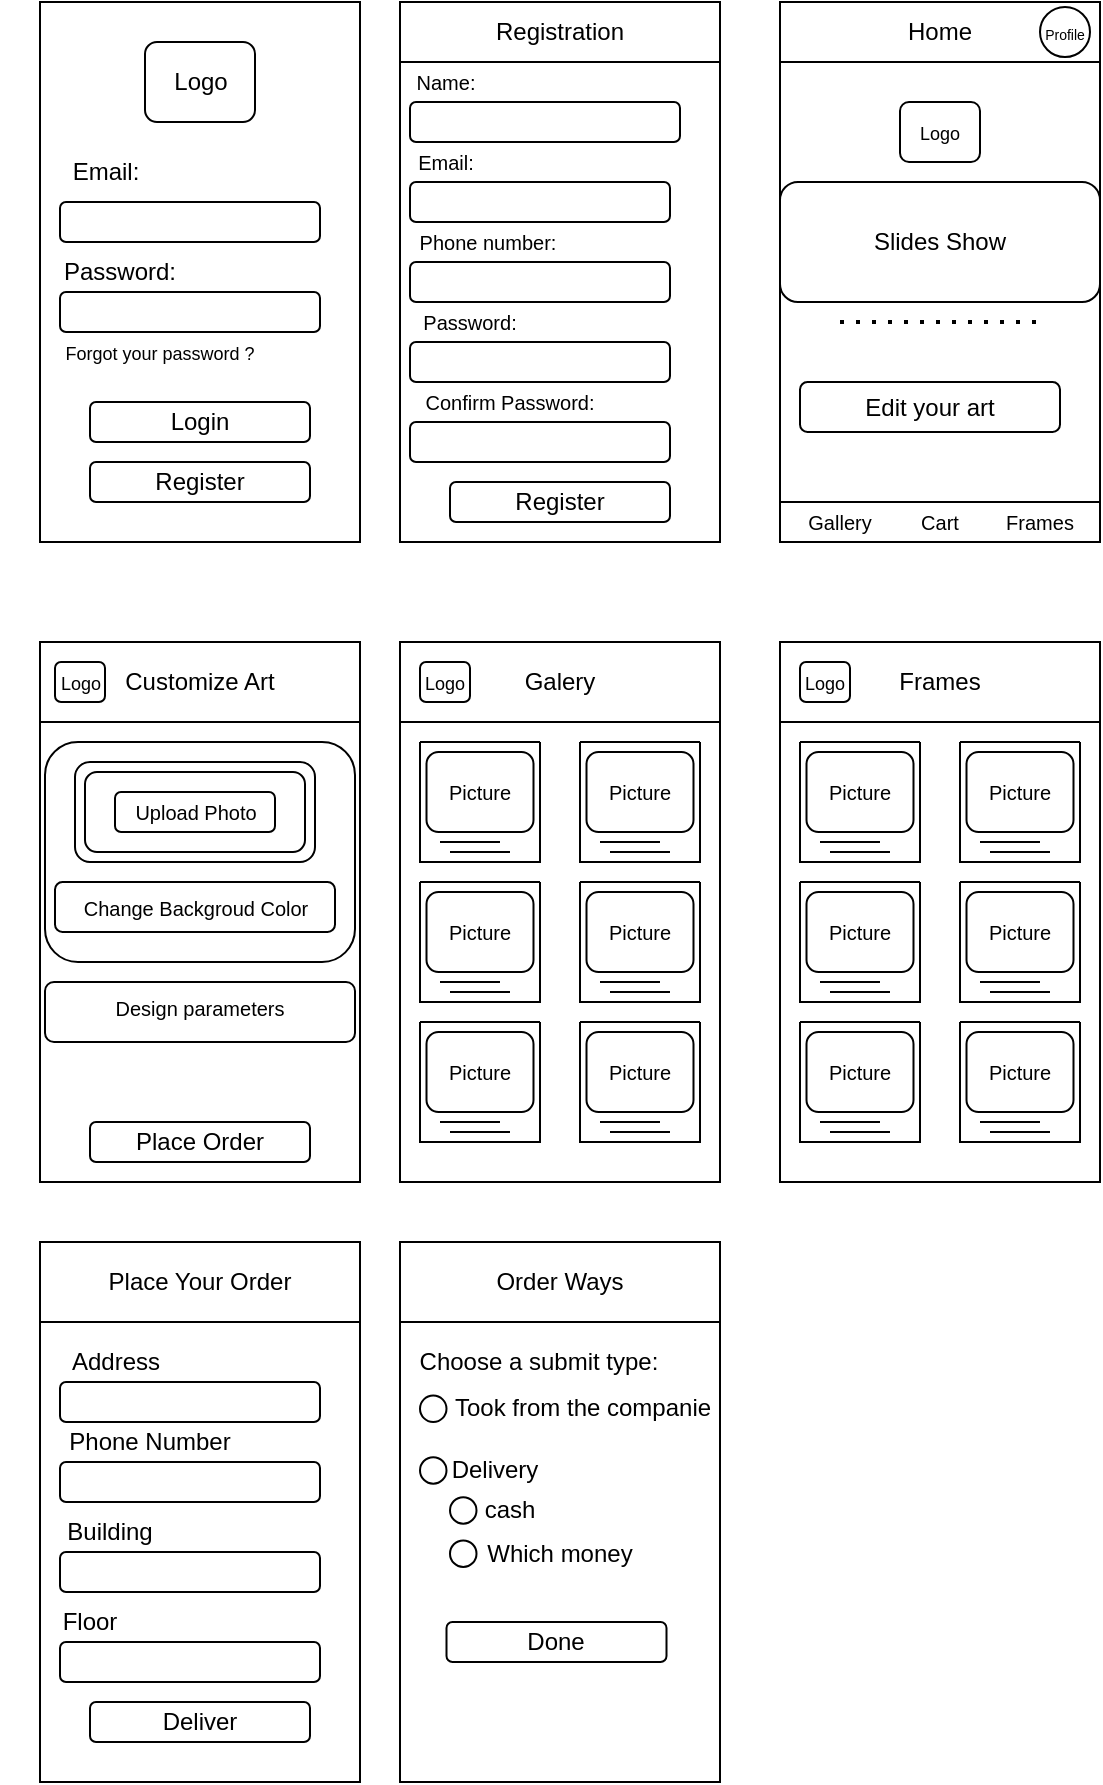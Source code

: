 <mxfile version="21.6.8" type="github">
  <diagram name="Page-1" id="ahzcbZ59c9TmZzbkcJXZ">
    <mxGraphModel dx="1105" dy="571" grid="1" gridSize="10" guides="1" tooltips="1" connect="1" arrows="1" fold="1" page="1" pageScale="1" pageWidth="1100" pageHeight="1100" math="0" shadow="0">
      <root>
        <mxCell id="0" />
        <mxCell id="1" parent="0" />
        <mxCell id="Ivn1PNQGwQjcLppvuczN-1" value="" style="rounded=0;whiteSpace=wrap;html=1;imageAspect=0;" vertex="1" parent="1">
          <mxGeometry x="60" y="80" width="160" height="270" as="geometry" />
        </mxCell>
        <mxCell id="Ivn1PNQGwQjcLppvuczN-2" value="Logo" style="rounded=1;whiteSpace=wrap;html=1;" vertex="1" parent="1">
          <mxGeometry x="112.5" y="100" width="55" height="40" as="geometry" />
        </mxCell>
        <mxCell id="Ivn1PNQGwQjcLppvuczN-3" value="Email:" style="text;html=1;strokeColor=none;fillColor=none;align=center;verticalAlign=middle;whiteSpace=wrap;rounded=0;" vertex="1" parent="1">
          <mxGeometry x="62.5" y="150" width="60" height="30" as="geometry" />
        </mxCell>
        <mxCell id="Ivn1PNQGwQjcLppvuczN-5" value="" style="rounded=1;whiteSpace=wrap;html=1;" vertex="1" parent="1">
          <mxGeometry x="70" y="180" width="130" height="20" as="geometry" />
        </mxCell>
        <mxCell id="Ivn1PNQGwQjcLppvuczN-6" value="Password:" style="text;html=1;strokeColor=none;fillColor=none;align=center;verticalAlign=middle;whiteSpace=wrap;rounded=0;" vertex="1" parent="1">
          <mxGeometry x="70" y="200" width="60" height="30" as="geometry" />
        </mxCell>
        <mxCell id="Ivn1PNQGwQjcLppvuczN-7" value="" style="rounded=1;whiteSpace=wrap;html=1;" vertex="1" parent="1">
          <mxGeometry x="70" y="225" width="130" height="20" as="geometry" />
        </mxCell>
        <mxCell id="Ivn1PNQGwQjcLppvuczN-8" value="Login" style="rounded=1;whiteSpace=wrap;html=1;" vertex="1" parent="1">
          <mxGeometry x="85" y="280" width="110" height="20" as="geometry" />
        </mxCell>
        <mxCell id="Ivn1PNQGwQjcLppvuczN-9" value="Register" style="rounded=1;whiteSpace=wrap;html=1;" vertex="1" parent="1">
          <mxGeometry x="85" y="310" width="110" height="20" as="geometry" />
        </mxCell>
        <mxCell id="Ivn1PNQGwQjcLppvuczN-10" value="" style="rounded=0;whiteSpace=wrap;html=1;imageAspect=0;" vertex="1" parent="1">
          <mxGeometry x="240" y="80" width="160" height="270" as="geometry" />
        </mxCell>
        <mxCell id="Ivn1PNQGwQjcLppvuczN-11" value="Registration" style="rounded=0;whiteSpace=wrap;html=1;" vertex="1" parent="1">
          <mxGeometry x="240" y="80" width="160" height="30" as="geometry" />
        </mxCell>
        <mxCell id="Ivn1PNQGwQjcLppvuczN-12" value="&lt;font style=&quot;font-size: 10px;&quot;&gt;Name:&lt;/font&gt;" style="text;html=1;strokeColor=none;fillColor=none;align=center;verticalAlign=middle;whiteSpace=wrap;rounded=0;" vertex="1" parent="1">
          <mxGeometry x="232.5" y="110" width="60" height="20" as="geometry" />
        </mxCell>
        <mxCell id="Ivn1PNQGwQjcLppvuczN-13" value="" style="rounded=1;whiteSpace=wrap;html=1;" vertex="1" parent="1">
          <mxGeometry x="245" y="130" width="135" height="20" as="geometry" />
        </mxCell>
        <mxCell id="Ivn1PNQGwQjcLppvuczN-14" value="&lt;font style=&quot;font-size: 10px;&quot;&gt;Email:&lt;/font&gt;" style="text;html=1;strokeColor=none;fillColor=none;align=center;verticalAlign=middle;whiteSpace=wrap;rounded=0;" vertex="1" parent="1">
          <mxGeometry x="232.5" y="150" width="60" height="20" as="geometry" />
        </mxCell>
        <mxCell id="Ivn1PNQGwQjcLppvuczN-15" value="" style="rounded=1;whiteSpace=wrap;html=1;" vertex="1" parent="1">
          <mxGeometry x="245" y="170" width="130" height="20" as="geometry" />
        </mxCell>
        <mxCell id="Ivn1PNQGwQjcLppvuczN-17" value="Register" style="rounded=1;whiteSpace=wrap;html=1;" vertex="1" parent="1">
          <mxGeometry x="265" y="320" width="110" height="20" as="geometry" />
        </mxCell>
        <mxCell id="Ivn1PNQGwQjcLppvuczN-18" value="&lt;font style=&quot;font-size: 10px;&quot;&gt;Password:&lt;/font&gt;" style="text;html=1;strokeColor=none;fillColor=none;align=center;verticalAlign=middle;whiteSpace=wrap;rounded=0;" vertex="1" parent="1">
          <mxGeometry x="245" y="230" width="60" height="20" as="geometry" />
        </mxCell>
        <mxCell id="Ivn1PNQGwQjcLppvuczN-19" value="" style="rounded=1;whiteSpace=wrap;html=1;" vertex="1" parent="1">
          <mxGeometry x="245" y="250" width="130" height="20" as="geometry" />
        </mxCell>
        <mxCell id="Ivn1PNQGwQjcLppvuczN-20" value="&lt;font style=&quot;font-size: 10px;&quot;&gt;Confirm Password:&lt;/font&gt;" style="text;html=1;strokeColor=none;fillColor=none;align=center;verticalAlign=middle;whiteSpace=wrap;rounded=0;" vertex="1" parent="1">
          <mxGeometry x="240" y="270" width="110" height="20" as="geometry" />
        </mxCell>
        <mxCell id="Ivn1PNQGwQjcLppvuczN-21" value="" style="rounded=1;whiteSpace=wrap;html=1;" vertex="1" parent="1">
          <mxGeometry x="245" y="290" width="130" height="20" as="geometry" />
        </mxCell>
        <mxCell id="Ivn1PNQGwQjcLppvuczN-22" value="" style="rounded=0;whiteSpace=wrap;html=1;imageAspect=0;" vertex="1" parent="1">
          <mxGeometry x="60" y="400" width="160" height="270" as="geometry" />
        </mxCell>
        <mxCell id="Ivn1PNQGwQjcLppvuczN-23" value="Customize Art" style="rounded=0;whiteSpace=wrap;html=1;" vertex="1" parent="1">
          <mxGeometry x="60" y="400" width="160" height="40" as="geometry" />
        </mxCell>
        <mxCell id="Ivn1PNQGwQjcLppvuczN-34" value="" style="rounded=1;whiteSpace=wrap;html=1;imageAspect=0;gradientColor=none;fillColor=none;" vertex="1" parent="1">
          <mxGeometry x="62.5" y="450" width="155" height="110" as="geometry" />
        </mxCell>
        <mxCell id="Ivn1PNQGwQjcLppvuczN-35" value="" style="rounded=1;whiteSpace=wrap;html=1;imageAspect=0;gradientColor=none;fillColor=none;" vertex="1" parent="1">
          <mxGeometry x="77.5" y="460" width="120" height="50" as="geometry" />
        </mxCell>
        <mxCell id="Ivn1PNQGwQjcLppvuczN-36" value="" style="rounded=1;whiteSpace=wrap;html=1;imageAspect=0;gradientColor=none;fillColor=none;" vertex="1" parent="1">
          <mxGeometry x="82.5" y="465" width="110" height="40" as="geometry" />
        </mxCell>
        <mxCell id="Ivn1PNQGwQjcLppvuczN-38" value="&lt;font style=&quot;font-size: 10px;&quot;&gt;Upload Photo&lt;/font&gt;" style="rounded=1;whiteSpace=wrap;html=1;imageAspect=0;" vertex="1" parent="1">
          <mxGeometry x="97.5" y="475" width="80" height="20" as="geometry" />
        </mxCell>
        <mxCell id="Ivn1PNQGwQjcLppvuczN-40" value="&lt;font style=&quot;font-size: 10px;&quot;&gt;Change Backgroud Color&lt;/font&gt;" style="rounded=1;whiteSpace=wrap;html=1;imageAspect=0;" vertex="1" parent="1">
          <mxGeometry x="67.5" y="520" width="140" height="25" as="geometry" />
        </mxCell>
        <mxCell id="Ivn1PNQGwQjcLppvuczN-41" value="" style="rounded=1;whiteSpace=wrap;html=1;imageAspect=0;gradientColor=none;fillColor=none;align=center;" vertex="1" parent="1">
          <mxGeometry x="62.5" y="570" width="155" height="30" as="geometry" />
        </mxCell>
        <mxCell id="Ivn1PNQGwQjcLppvuczN-42" value="&lt;font style=&quot;font-size: 10px;&quot;&gt;Design parameters&lt;/font&gt;" style="text;html=1;strokeColor=none;fillColor=none;align=center;verticalAlign=middle;whiteSpace=wrap;rounded=0;" vertex="1" parent="1">
          <mxGeometry x="80" y="570" width="120" height="25" as="geometry" />
        </mxCell>
        <mxCell id="Ivn1PNQGwQjcLppvuczN-43" value="Place Order" style="rounded=1;whiteSpace=wrap;html=1;" vertex="1" parent="1">
          <mxGeometry x="85" y="640" width="110" height="20" as="geometry" />
        </mxCell>
        <mxCell id="Ivn1PNQGwQjcLppvuczN-44" value="" style="rounded=0;whiteSpace=wrap;html=1;imageAspect=0;" vertex="1" parent="1">
          <mxGeometry x="240" y="400" width="160" height="270" as="geometry" />
        </mxCell>
        <mxCell id="Ivn1PNQGwQjcLppvuczN-45" value="Galery" style="rounded=0;whiteSpace=wrap;html=1;" vertex="1" parent="1">
          <mxGeometry x="240" y="400" width="160" height="40" as="geometry" />
        </mxCell>
        <mxCell id="Ivn1PNQGwQjcLppvuczN-55" value="&lt;font style=&quot;font-size: 9px;&quot;&gt;Logo&lt;/font&gt;" style="rounded=1;whiteSpace=wrap;html=1;" vertex="1" parent="1">
          <mxGeometry x="250" y="410" width="25" height="20" as="geometry" />
        </mxCell>
        <mxCell id="Ivn1PNQGwQjcLppvuczN-57" value="&lt;font style=&quot;font-size: 9px;&quot;&gt;Logo&lt;/font&gt;" style="rounded=1;whiteSpace=wrap;html=1;" vertex="1" parent="1">
          <mxGeometry x="67.5" y="410" width="25" height="20" as="geometry" />
        </mxCell>
        <mxCell id="Ivn1PNQGwQjcLppvuczN-58" value="&lt;font style=&quot;font-size: 9px;&quot;&gt;Forgot your password ?&lt;/font&gt;" style="text;html=1;strokeColor=none;fillColor=none;align=center;verticalAlign=middle;whiteSpace=wrap;rounded=0;" vertex="1" parent="1">
          <mxGeometry x="40" y="240" width="160" height="30" as="geometry" />
        </mxCell>
        <mxCell id="Ivn1PNQGwQjcLppvuczN-60" value="" style="rounded=0;whiteSpace=wrap;html=1;imageAspect=0;" vertex="1" parent="1">
          <mxGeometry x="430" y="80" width="160" height="270" as="geometry" />
        </mxCell>
        <mxCell id="Ivn1PNQGwQjcLppvuczN-61" value="Home" style="rounded=0;whiteSpace=wrap;html=1;" vertex="1" parent="1">
          <mxGeometry x="430" y="80" width="160" height="30" as="geometry" />
        </mxCell>
        <mxCell id="Ivn1PNQGwQjcLppvuczN-62" value="&lt;font style=&quot;font-size: 9px;&quot;&gt;Logo&lt;/font&gt;" style="rounded=1;whiteSpace=wrap;html=1;" vertex="1" parent="1">
          <mxGeometry x="490" y="130" width="40" height="30" as="geometry" />
        </mxCell>
        <mxCell id="Ivn1PNQGwQjcLppvuczN-63" value="" style="rounded=0;whiteSpace=wrap;html=1;" vertex="1" parent="1">
          <mxGeometry x="430" y="330" width="160" height="20" as="geometry" />
        </mxCell>
        <mxCell id="Ivn1PNQGwQjcLppvuczN-64" value="&lt;font style=&quot;font-size: 10px;&quot;&gt;Gallery&lt;/font&gt;" style="text;html=1;strokeColor=none;fillColor=none;align=center;verticalAlign=middle;whiteSpace=wrap;rounded=0;" vertex="1" parent="1">
          <mxGeometry x="440" y="330" width="40" height="20" as="geometry" />
        </mxCell>
        <mxCell id="Ivn1PNQGwQjcLppvuczN-65" value="&lt;font style=&quot;font-size: 10px;&quot;&gt;Cart&lt;/font&gt;" style="text;html=1;strokeColor=none;fillColor=none;align=center;verticalAlign=middle;whiteSpace=wrap;rounded=0;" vertex="1" parent="1">
          <mxGeometry x="490" y="330" width="40" height="20" as="geometry" />
        </mxCell>
        <mxCell id="Ivn1PNQGwQjcLppvuczN-68" value="&lt;font style=&quot;font-size: 7px;&quot;&gt;Profile&lt;/font&gt;" style="ellipse;whiteSpace=wrap;html=1;aspect=fixed;" vertex="1" parent="1">
          <mxGeometry x="560" y="82.5" width="25" height="25" as="geometry" />
        </mxCell>
        <mxCell id="Ivn1PNQGwQjcLppvuczN-70" value="&lt;font style=&quot;font-size: 10px;&quot;&gt;Frames&lt;/font&gt;" style="text;html=1;strokeColor=none;fillColor=none;align=center;verticalAlign=middle;whiteSpace=wrap;rounded=0;" vertex="1" parent="1">
          <mxGeometry x="540" y="330" width="40" height="20" as="geometry" />
        </mxCell>
        <mxCell id="Ivn1PNQGwQjcLppvuczN-72" value="&lt;font size=&quot;1&quot;&gt;Picture&lt;/font&gt;" style="rounded=1;whiteSpace=wrap;html=1;imageAspect=0;" vertex="1" parent="1">
          <mxGeometry x="253.25" y="455" width="53.5" height="40" as="geometry" />
        </mxCell>
        <mxCell id="Ivn1PNQGwQjcLppvuczN-75" value="" style="swimlane;startSize=0;swimlaneLine=0;rounded=1;noLabel=0;perimeterSpacing=0;" vertex="1" parent="1">
          <mxGeometry x="250" y="450" width="60" height="60" as="geometry">
            <mxRectangle x="258.5" y="450" width="50" height="40" as="alternateBounds" />
          </mxGeometry>
        </mxCell>
        <mxCell id="Ivn1PNQGwQjcLppvuczN-82" value="" style="endArrow=none;html=1;rounded=0;" edge="1" parent="Ivn1PNQGwQjcLppvuczN-75">
          <mxGeometry width="50" height="50" relative="1" as="geometry">
            <mxPoint x="10" y="50" as="sourcePoint" />
            <mxPoint x="40" y="50" as="targetPoint" />
          </mxGeometry>
        </mxCell>
        <mxCell id="Ivn1PNQGwQjcLppvuczN-99" value="" style="endArrow=none;html=1;rounded=0;" edge="1" parent="Ivn1PNQGwQjcLppvuczN-75">
          <mxGeometry width="50" height="50" relative="1" as="geometry">
            <mxPoint x="15" y="55" as="sourcePoint" />
            <mxPoint x="45" y="55" as="targetPoint" />
          </mxGeometry>
        </mxCell>
        <mxCell id="Ivn1PNQGwQjcLppvuczN-100" value="&lt;font size=&quot;1&quot;&gt;Picture&lt;/font&gt;" style="rounded=1;whiteSpace=wrap;html=1;imageAspect=0;" vertex="1" parent="1">
          <mxGeometry x="333.25" y="455" width="53.5" height="40" as="geometry" />
        </mxCell>
        <mxCell id="Ivn1PNQGwQjcLppvuczN-101" value="" style="swimlane;startSize=0;swimlaneLine=0;rounded=1;noLabel=0;perimeterSpacing=0;arcSize=0;" vertex="1" parent="1">
          <mxGeometry x="330" y="450" width="60" height="60" as="geometry">
            <mxRectangle x="258.5" y="450" width="50" height="40" as="alternateBounds" />
          </mxGeometry>
        </mxCell>
        <mxCell id="Ivn1PNQGwQjcLppvuczN-102" value="" style="endArrow=none;html=1;rounded=0;" edge="1" parent="Ivn1PNQGwQjcLppvuczN-101">
          <mxGeometry width="50" height="50" relative="1" as="geometry">
            <mxPoint x="10" y="50" as="sourcePoint" />
            <mxPoint x="40" y="50" as="targetPoint" />
          </mxGeometry>
        </mxCell>
        <mxCell id="Ivn1PNQGwQjcLppvuczN-103" value="" style="endArrow=none;html=1;rounded=0;" edge="1" parent="Ivn1PNQGwQjcLppvuczN-101">
          <mxGeometry width="50" height="50" relative="1" as="geometry">
            <mxPoint x="15" y="55" as="sourcePoint" />
            <mxPoint x="45" y="55" as="targetPoint" />
          </mxGeometry>
        </mxCell>
        <mxCell id="Ivn1PNQGwQjcLppvuczN-113" value="&lt;font size=&quot;1&quot;&gt;Picture&lt;/font&gt;" style="rounded=1;whiteSpace=wrap;html=1;imageAspect=0;" vertex="1" parent="1">
          <mxGeometry x="333.25" y="525" width="53.5" height="40" as="geometry" />
        </mxCell>
        <mxCell id="Ivn1PNQGwQjcLppvuczN-114" value="" style="swimlane;startSize=0;swimlaneLine=0;rounded=1;noLabel=0;perimeterSpacing=0;arcSize=0;" vertex="1" parent="1">
          <mxGeometry x="330" y="520" width="60" height="60" as="geometry">
            <mxRectangle x="258.5" y="450" width="50" height="40" as="alternateBounds" />
          </mxGeometry>
        </mxCell>
        <mxCell id="Ivn1PNQGwQjcLppvuczN-115" value="" style="endArrow=none;html=1;rounded=0;" edge="1" parent="Ivn1PNQGwQjcLppvuczN-114">
          <mxGeometry width="50" height="50" relative="1" as="geometry">
            <mxPoint x="10" y="50" as="sourcePoint" />
            <mxPoint x="40" y="50" as="targetPoint" />
          </mxGeometry>
        </mxCell>
        <mxCell id="Ivn1PNQGwQjcLppvuczN-116" value="" style="endArrow=none;html=1;rounded=0;" edge="1" parent="Ivn1PNQGwQjcLppvuczN-114">
          <mxGeometry width="50" height="50" relative="1" as="geometry">
            <mxPoint x="15" y="55" as="sourcePoint" />
            <mxPoint x="45" y="55" as="targetPoint" />
          </mxGeometry>
        </mxCell>
        <mxCell id="Ivn1PNQGwQjcLppvuczN-118" value="&lt;font size=&quot;1&quot;&gt;Picture&lt;/font&gt;" style="rounded=1;whiteSpace=wrap;html=1;imageAspect=0;" vertex="1" parent="1">
          <mxGeometry x="253.25" y="525" width="53.5" height="40" as="geometry" />
        </mxCell>
        <mxCell id="Ivn1PNQGwQjcLppvuczN-119" value="" style="swimlane;startSize=0;swimlaneLine=0;rounded=1;noLabel=0;perimeterSpacing=0;arcSize=0;" vertex="1" parent="1">
          <mxGeometry x="250" y="520" width="60" height="60" as="geometry">
            <mxRectangle x="258.5" y="450" width="50" height="40" as="alternateBounds" />
          </mxGeometry>
        </mxCell>
        <mxCell id="Ivn1PNQGwQjcLppvuczN-120" value="" style="endArrow=none;html=1;rounded=0;" edge="1" parent="Ivn1PNQGwQjcLppvuczN-119">
          <mxGeometry width="50" height="50" relative="1" as="geometry">
            <mxPoint x="10" y="50" as="sourcePoint" />
            <mxPoint x="40" y="50" as="targetPoint" />
          </mxGeometry>
        </mxCell>
        <mxCell id="Ivn1PNQGwQjcLppvuczN-121" value="" style="endArrow=none;html=1;rounded=0;" edge="1" parent="Ivn1PNQGwQjcLppvuczN-119">
          <mxGeometry width="50" height="50" relative="1" as="geometry">
            <mxPoint x="15" y="55" as="sourcePoint" />
            <mxPoint x="45" y="55" as="targetPoint" />
          </mxGeometry>
        </mxCell>
        <mxCell id="Ivn1PNQGwQjcLppvuczN-134" value="&lt;font size=&quot;1&quot;&gt;Picture&lt;/font&gt;" style="rounded=1;whiteSpace=wrap;html=1;imageAspect=0;" vertex="1" parent="1">
          <mxGeometry x="253.25" y="595" width="53.5" height="40" as="geometry" />
        </mxCell>
        <mxCell id="Ivn1PNQGwQjcLppvuczN-135" value="" style="swimlane;startSize=0;swimlaneLine=0;rounded=1;noLabel=0;perimeterSpacing=0;arcSize=0;" vertex="1" parent="1">
          <mxGeometry x="250" y="590" width="60" height="60" as="geometry">
            <mxRectangle x="258.5" y="450" width="50" height="40" as="alternateBounds" />
          </mxGeometry>
        </mxCell>
        <mxCell id="Ivn1PNQGwQjcLppvuczN-136" value="" style="endArrow=none;html=1;rounded=0;" edge="1" parent="Ivn1PNQGwQjcLppvuczN-135">
          <mxGeometry width="50" height="50" relative="1" as="geometry">
            <mxPoint x="10" y="50" as="sourcePoint" />
            <mxPoint x="40" y="50" as="targetPoint" />
          </mxGeometry>
        </mxCell>
        <mxCell id="Ivn1PNQGwQjcLppvuczN-137" value="" style="endArrow=none;html=1;rounded=0;" edge="1" parent="Ivn1PNQGwQjcLppvuczN-135">
          <mxGeometry width="50" height="50" relative="1" as="geometry">
            <mxPoint x="15" y="55" as="sourcePoint" />
            <mxPoint x="45" y="55" as="targetPoint" />
          </mxGeometry>
        </mxCell>
        <mxCell id="Ivn1PNQGwQjcLppvuczN-138" value="&lt;font size=&quot;1&quot;&gt;Picture&lt;/font&gt;" style="rounded=1;whiteSpace=wrap;html=1;imageAspect=0;" vertex="1" parent="1">
          <mxGeometry x="333.25" y="595" width="53.5" height="40" as="geometry" />
        </mxCell>
        <mxCell id="Ivn1PNQGwQjcLppvuczN-139" value="" style="swimlane;startSize=0;swimlaneLine=0;rounded=1;noLabel=0;perimeterSpacing=0;arcSize=0;" vertex="1" parent="1">
          <mxGeometry x="330" y="590" width="60" height="60" as="geometry">
            <mxRectangle x="258.5" y="450" width="50" height="40" as="alternateBounds" />
          </mxGeometry>
        </mxCell>
        <mxCell id="Ivn1PNQGwQjcLppvuczN-140" value="" style="endArrow=none;html=1;rounded=0;" edge="1" parent="Ivn1PNQGwQjcLppvuczN-139">
          <mxGeometry width="50" height="50" relative="1" as="geometry">
            <mxPoint x="10" y="50" as="sourcePoint" />
            <mxPoint x="40" y="50" as="targetPoint" />
          </mxGeometry>
        </mxCell>
        <mxCell id="Ivn1PNQGwQjcLppvuczN-141" value="" style="endArrow=none;html=1;rounded=0;" edge="1" parent="Ivn1PNQGwQjcLppvuczN-139">
          <mxGeometry width="50" height="50" relative="1" as="geometry">
            <mxPoint x="15" y="55" as="sourcePoint" />
            <mxPoint x="45" y="55" as="targetPoint" />
          </mxGeometry>
        </mxCell>
        <mxCell id="Ivn1PNQGwQjcLppvuczN-223" value="" style="rounded=0;whiteSpace=wrap;html=1;imageAspect=0;" vertex="1" parent="1">
          <mxGeometry x="430" y="400" width="160" height="270" as="geometry" />
        </mxCell>
        <mxCell id="Ivn1PNQGwQjcLppvuczN-224" value="Frames" style="rounded=0;whiteSpace=wrap;html=1;" vertex="1" parent="1">
          <mxGeometry x="430" y="400" width="160" height="40" as="geometry" />
        </mxCell>
        <mxCell id="Ivn1PNQGwQjcLppvuczN-225" value="&lt;font style=&quot;font-size: 9px;&quot;&gt;Logo&lt;/font&gt;" style="rounded=1;whiteSpace=wrap;html=1;" vertex="1" parent="1">
          <mxGeometry x="440" y="410" width="25" height="20" as="geometry" />
        </mxCell>
        <mxCell id="Ivn1PNQGwQjcLppvuczN-226" value="&lt;font size=&quot;1&quot;&gt;Picture&lt;/font&gt;" style="rounded=1;whiteSpace=wrap;html=1;imageAspect=0;" vertex="1" parent="1">
          <mxGeometry x="443.25" y="455" width="53.5" height="40" as="geometry" />
        </mxCell>
        <mxCell id="Ivn1PNQGwQjcLppvuczN-227" value="" style="swimlane;startSize=0;swimlaneLine=0;rounded=1;noLabel=0;perimeterSpacing=0;" vertex="1" parent="1">
          <mxGeometry x="440" y="450" width="60" height="60" as="geometry">
            <mxRectangle x="258.5" y="450" width="50" height="40" as="alternateBounds" />
          </mxGeometry>
        </mxCell>
        <mxCell id="Ivn1PNQGwQjcLppvuczN-228" value="" style="endArrow=none;html=1;rounded=0;" edge="1" parent="Ivn1PNQGwQjcLppvuczN-227">
          <mxGeometry width="50" height="50" relative="1" as="geometry">
            <mxPoint x="10" y="50" as="sourcePoint" />
            <mxPoint x="40" y="50" as="targetPoint" />
          </mxGeometry>
        </mxCell>
        <mxCell id="Ivn1PNQGwQjcLppvuczN-229" value="" style="endArrow=none;html=1;rounded=0;" edge="1" parent="Ivn1PNQGwQjcLppvuczN-227">
          <mxGeometry width="50" height="50" relative="1" as="geometry">
            <mxPoint x="15" y="55" as="sourcePoint" />
            <mxPoint x="45" y="55" as="targetPoint" />
          </mxGeometry>
        </mxCell>
        <mxCell id="Ivn1PNQGwQjcLppvuczN-230" value="&lt;font size=&quot;1&quot;&gt;Picture&lt;/font&gt;" style="rounded=1;whiteSpace=wrap;html=1;imageAspect=0;" vertex="1" parent="1">
          <mxGeometry x="523.25" y="455" width="53.5" height="40" as="geometry" />
        </mxCell>
        <mxCell id="Ivn1PNQGwQjcLppvuczN-231" value="" style="swimlane;startSize=0;swimlaneLine=0;rounded=1;noLabel=0;perimeterSpacing=0;arcSize=0;" vertex="1" parent="1">
          <mxGeometry x="520" y="450" width="60" height="60" as="geometry">
            <mxRectangle x="258.5" y="450" width="50" height="40" as="alternateBounds" />
          </mxGeometry>
        </mxCell>
        <mxCell id="Ivn1PNQGwQjcLppvuczN-232" value="" style="endArrow=none;html=1;rounded=0;" edge="1" parent="Ivn1PNQGwQjcLppvuczN-231">
          <mxGeometry width="50" height="50" relative="1" as="geometry">
            <mxPoint x="10" y="50" as="sourcePoint" />
            <mxPoint x="40" y="50" as="targetPoint" />
          </mxGeometry>
        </mxCell>
        <mxCell id="Ivn1PNQGwQjcLppvuczN-233" value="" style="endArrow=none;html=1;rounded=0;" edge="1" parent="Ivn1PNQGwQjcLppvuczN-231">
          <mxGeometry width="50" height="50" relative="1" as="geometry">
            <mxPoint x="15" y="55" as="sourcePoint" />
            <mxPoint x="45" y="55" as="targetPoint" />
          </mxGeometry>
        </mxCell>
        <mxCell id="Ivn1PNQGwQjcLppvuczN-234" value="&lt;font size=&quot;1&quot;&gt;Picture&lt;/font&gt;" style="rounded=1;whiteSpace=wrap;html=1;imageAspect=0;" vertex="1" parent="1">
          <mxGeometry x="523.25" y="525" width="53.5" height="40" as="geometry" />
        </mxCell>
        <mxCell id="Ivn1PNQGwQjcLppvuczN-235" value="" style="swimlane;startSize=0;swimlaneLine=0;rounded=1;noLabel=0;perimeterSpacing=0;arcSize=0;" vertex="1" parent="1">
          <mxGeometry x="520" y="520" width="60" height="60" as="geometry">
            <mxRectangle x="258.5" y="450" width="50" height="40" as="alternateBounds" />
          </mxGeometry>
        </mxCell>
        <mxCell id="Ivn1PNQGwQjcLppvuczN-236" value="" style="endArrow=none;html=1;rounded=0;" edge="1" parent="Ivn1PNQGwQjcLppvuczN-235">
          <mxGeometry width="50" height="50" relative="1" as="geometry">
            <mxPoint x="10" y="50" as="sourcePoint" />
            <mxPoint x="40" y="50" as="targetPoint" />
          </mxGeometry>
        </mxCell>
        <mxCell id="Ivn1PNQGwQjcLppvuczN-237" value="" style="endArrow=none;html=1;rounded=0;" edge="1" parent="Ivn1PNQGwQjcLppvuczN-235">
          <mxGeometry width="50" height="50" relative="1" as="geometry">
            <mxPoint x="15" y="55" as="sourcePoint" />
            <mxPoint x="45" y="55" as="targetPoint" />
          </mxGeometry>
        </mxCell>
        <mxCell id="Ivn1PNQGwQjcLppvuczN-238" value="&lt;font size=&quot;1&quot;&gt;Picture&lt;/font&gt;" style="rounded=1;whiteSpace=wrap;html=1;imageAspect=0;" vertex="1" parent="1">
          <mxGeometry x="443.25" y="525" width="53.5" height="40" as="geometry" />
        </mxCell>
        <mxCell id="Ivn1PNQGwQjcLppvuczN-239" value="" style="swimlane;startSize=0;swimlaneLine=0;rounded=1;noLabel=0;perimeterSpacing=0;arcSize=0;" vertex="1" parent="1">
          <mxGeometry x="440" y="520" width="60" height="60" as="geometry">
            <mxRectangle x="258.5" y="450" width="50" height="40" as="alternateBounds" />
          </mxGeometry>
        </mxCell>
        <mxCell id="Ivn1PNQGwQjcLppvuczN-240" value="" style="endArrow=none;html=1;rounded=0;" edge="1" parent="Ivn1PNQGwQjcLppvuczN-239">
          <mxGeometry width="50" height="50" relative="1" as="geometry">
            <mxPoint x="10" y="50" as="sourcePoint" />
            <mxPoint x="40" y="50" as="targetPoint" />
          </mxGeometry>
        </mxCell>
        <mxCell id="Ivn1PNQGwQjcLppvuczN-241" value="" style="endArrow=none;html=1;rounded=0;" edge="1" parent="Ivn1PNQGwQjcLppvuczN-239">
          <mxGeometry width="50" height="50" relative="1" as="geometry">
            <mxPoint x="15" y="55" as="sourcePoint" />
            <mxPoint x="45" y="55" as="targetPoint" />
          </mxGeometry>
        </mxCell>
        <mxCell id="Ivn1PNQGwQjcLppvuczN-242" value="&lt;font size=&quot;1&quot;&gt;Picture&lt;/font&gt;" style="rounded=1;whiteSpace=wrap;html=1;imageAspect=0;" vertex="1" parent="1">
          <mxGeometry x="443.25" y="595" width="53.5" height="40" as="geometry" />
        </mxCell>
        <mxCell id="Ivn1PNQGwQjcLppvuczN-243" value="" style="swimlane;startSize=0;swimlaneLine=0;rounded=1;noLabel=0;perimeterSpacing=0;arcSize=0;" vertex="1" parent="1">
          <mxGeometry x="440" y="590" width="60" height="60" as="geometry">
            <mxRectangle x="258.5" y="450" width="50" height="40" as="alternateBounds" />
          </mxGeometry>
        </mxCell>
        <mxCell id="Ivn1PNQGwQjcLppvuczN-244" value="" style="endArrow=none;html=1;rounded=0;" edge="1" parent="Ivn1PNQGwQjcLppvuczN-243">
          <mxGeometry width="50" height="50" relative="1" as="geometry">
            <mxPoint x="10" y="50" as="sourcePoint" />
            <mxPoint x="40" y="50" as="targetPoint" />
          </mxGeometry>
        </mxCell>
        <mxCell id="Ivn1PNQGwQjcLppvuczN-245" value="" style="endArrow=none;html=1;rounded=0;" edge="1" parent="Ivn1PNQGwQjcLppvuczN-243">
          <mxGeometry width="50" height="50" relative="1" as="geometry">
            <mxPoint x="15" y="55" as="sourcePoint" />
            <mxPoint x="45" y="55" as="targetPoint" />
          </mxGeometry>
        </mxCell>
        <mxCell id="Ivn1PNQGwQjcLppvuczN-246" value="&lt;font size=&quot;1&quot;&gt;Picture&lt;/font&gt;" style="rounded=1;whiteSpace=wrap;html=1;imageAspect=0;" vertex="1" parent="1">
          <mxGeometry x="523.25" y="595" width="53.5" height="40" as="geometry" />
        </mxCell>
        <mxCell id="Ivn1PNQGwQjcLppvuczN-247" value="" style="swimlane;startSize=0;swimlaneLine=0;rounded=1;noLabel=0;perimeterSpacing=0;arcSize=0;" vertex="1" parent="1">
          <mxGeometry x="520" y="590" width="60" height="60" as="geometry">
            <mxRectangle x="258.5" y="450" width="50" height="40" as="alternateBounds" />
          </mxGeometry>
        </mxCell>
        <mxCell id="Ivn1PNQGwQjcLppvuczN-248" value="" style="endArrow=none;html=1;rounded=0;" edge="1" parent="Ivn1PNQGwQjcLppvuczN-247">
          <mxGeometry width="50" height="50" relative="1" as="geometry">
            <mxPoint x="10" y="50" as="sourcePoint" />
            <mxPoint x="40" y="50" as="targetPoint" />
          </mxGeometry>
        </mxCell>
        <mxCell id="Ivn1PNQGwQjcLppvuczN-249" value="" style="endArrow=none;html=1;rounded=0;" edge="1" parent="Ivn1PNQGwQjcLppvuczN-247">
          <mxGeometry width="50" height="50" relative="1" as="geometry">
            <mxPoint x="15" y="55" as="sourcePoint" />
            <mxPoint x="45" y="55" as="targetPoint" />
          </mxGeometry>
        </mxCell>
        <mxCell id="Ivn1PNQGwQjcLppvuczN-250" value="" style="rounded=0;whiteSpace=wrap;html=1;imageAspect=0;" vertex="1" parent="1">
          <mxGeometry x="60" y="700" width="160" height="270" as="geometry" />
        </mxCell>
        <mxCell id="Ivn1PNQGwQjcLppvuczN-251" value="Place Your Order" style="rounded=0;whiteSpace=wrap;html=1;" vertex="1" parent="1">
          <mxGeometry x="60" y="700" width="160" height="40" as="geometry" />
        </mxCell>
        <mxCell id="Ivn1PNQGwQjcLppvuczN-252" value="Address" style="text;html=1;strokeColor=none;fillColor=none;align=center;verticalAlign=middle;whiteSpace=wrap;rounded=0;" vertex="1" parent="1">
          <mxGeometry x="67.5" y="750" width="60" height="20" as="geometry" />
        </mxCell>
        <mxCell id="Ivn1PNQGwQjcLppvuczN-253" value="" style="rounded=1;whiteSpace=wrap;html=1;" vertex="1" parent="1">
          <mxGeometry x="70" y="770" width="130" height="20" as="geometry" />
        </mxCell>
        <mxCell id="Ivn1PNQGwQjcLppvuczN-254" value="Phone Number" style="text;html=1;strokeColor=none;fillColor=none;align=center;verticalAlign=middle;whiteSpace=wrap;rounded=0;" vertex="1" parent="1">
          <mxGeometry x="70" y="790" width="90" height="20" as="geometry" />
        </mxCell>
        <mxCell id="Ivn1PNQGwQjcLppvuczN-255" value="" style="rounded=1;whiteSpace=wrap;html=1;" vertex="1" parent="1">
          <mxGeometry x="70" y="810" width="130" height="20" as="geometry" />
        </mxCell>
        <mxCell id="Ivn1PNQGwQjcLppvuczN-256" value="Deliver" style="rounded=1;whiteSpace=wrap;html=1;" vertex="1" parent="1">
          <mxGeometry x="85" y="930" width="110" height="20" as="geometry" />
        </mxCell>
        <mxCell id="Ivn1PNQGwQjcLppvuczN-257" value="Building" style="text;html=1;strokeColor=none;fillColor=none;align=center;verticalAlign=middle;whiteSpace=wrap;rounded=0;" vertex="1" parent="1">
          <mxGeometry x="70" y="835" width="50" height="20" as="geometry" />
        </mxCell>
        <mxCell id="Ivn1PNQGwQjcLppvuczN-258" value="" style="rounded=1;whiteSpace=wrap;html=1;" vertex="1" parent="1">
          <mxGeometry x="70" y="855" width="130" height="20" as="geometry" />
        </mxCell>
        <mxCell id="Ivn1PNQGwQjcLppvuczN-259" value="Floor" style="text;html=1;strokeColor=none;fillColor=none;align=center;verticalAlign=middle;whiteSpace=wrap;rounded=0;" vertex="1" parent="1">
          <mxGeometry x="70" y="880" width="30" height="20" as="geometry" />
        </mxCell>
        <mxCell id="Ivn1PNQGwQjcLppvuczN-260" value="" style="rounded=1;whiteSpace=wrap;html=1;" vertex="1" parent="1">
          <mxGeometry x="70" y="900" width="130" height="20" as="geometry" />
        </mxCell>
        <mxCell id="Ivn1PNQGwQjcLppvuczN-261" value="Slides Show" style="rounded=1;whiteSpace=wrap;html=1;" vertex="1" parent="1">
          <mxGeometry x="430" y="170" width="160" height="60" as="geometry" />
        </mxCell>
        <mxCell id="Ivn1PNQGwQjcLppvuczN-262" value="" style="endArrow=none;dashed=1;html=1;dashPattern=1 3;strokeWidth=2;rounded=0;" edge="1" parent="1">
          <mxGeometry width="50" height="50" relative="1" as="geometry">
            <mxPoint x="460" y="240" as="sourcePoint" />
            <mxPoint x="560" y="240" as="targetPoint" />
            <Array as="points">
              <mxPoint x="460" y="240" />
            </Array>
          </mxGeometry>
        </mxCell>
        <mxCell id="Ivn1PNQGwQjcLppvuczN-263" value="Edit your art" style="rounded=1;whiteSpace=wrap;html=1;" vertex="1" parent="1">
          <mxGeometry x="440" y="270" width="130" height="25" as="geometry" />
        </mxCell>
        <mxCell id="Ivn1PNQGwQjcLppvuczN-265" value="&lt;font style=&quot;font-size: 10px;&quot;&gt;Phone number:&lt;/font&gt;" style="text;html=1;strokeColor=none;fillColor=none;align=center;verticalAlign=middle;whiteSpace=wrap;rounded=0;" vertex="1" parent="1">
          <mxGeometry x="245" y="190" width="77.5" height="20" as="geometry" />
        </mxCell>
        <mxCell id="Ivn1PNQGwQjcLppvuczN-267" value="" style="rounded=1;whiteSpace=wrap;html=1;" vertex="1" parent="1">
          <mxGeometry x="245" y="210" width="130" height="20" as="geometry" />
        </mxCell>
        <mxCell id="Ivn1PNQGwQjcLppvuczN-270" value="" style="rounded=0;whiteSpace=wrap;html=1;imageAspect=0;" vertex="1" parent="1">
          <mxGeometry x="240" y="700" width="160" height="270" as="geometry" />
        </mxCell>
        <mxCell id="Ivn1PNQGwQjcLppvuczN-271" value="Order Ways" style="rounded=0;whiteSpace=wrap;html=1;" vertex="1" parent="1">
          <mxGeometry x="240" y="700" width="160" height="40" as="geometry" />
        </mxCell>
        <mxCell id="Ivn1PNQGwQjcLppvuczN-272" value="Choose a submit type:" style="text;html=1;strokeColor=none;fillColor=none;align=center;verticalAlign=middle;whiteSpace=wrap;rounded=0;" vertex="1" parent="1">
          <mxGeometry x="247.5" y="750" width="122.5" height="20" as="geometry" />
        </mxCell>
        <mxCell id="Ivn1PNQGwQjcLppvuczN-276" value="Done" style="rounded=1;whiteSpace=wrap;html=1;" vertex="1" parent="1">
          <mxGeometry x="263.25" y="890" width="110" height="20" as="geometry" />
        </mxCell>
        <mxCell id="Ivn1PNQGwQjcLppvuczN-281" value="" style="ellipse;whiteSpace=wrap;html=1;aspect=fixed;" vertex="1" parent="1">
          <mxGeometry x="250" y="776.75" width="13.25" height="13.25" as="geometry" />
        </mxCell>
        <mxCell id="Ivn1PNQGwQjcLppvuczN-283" value="" style="ellipse;whiteSpace=wrap;html=1;aspect=fixed;" vertex="1" parent="1">
          <mxGeometry x="250" y="807.57" width="13.25" height="13.25" as="geometry" />
        </mxCell>
        <mxCell id="Ivn1PNQGwQjcLppvuczN-284" value="Took from the&amp;nbsp;companie" style="text;html=1;strokeColor=none;fillColor=none;align=center;verticalAlign=middle;whiteSpace=wrap;rounded=0;" vertex="1" parent="1">
          <mxGeometry x="265" y="773.38" width="132.5" height="20" as="geometry" />
        </mxCell>
        <mxCell id="Ivn1PNQGwQjcLppvuczN-286" value="Delivery" style="text;html=1;strokeColor=none;fillColor=none;align=center;verticalAlign=middle;whiteSpace=wrap;rounded=0;" vertex="1" parent="1">
          <mxGeometry x="265" y="804.19" width="45" height="20" as="geometry" />
        </mxCell>
        <mxCell id="Ivn1PNQGwQjcLppvuczN-287" value="" style="ellipse;whiteSpace=wrap;html=1;aspect=fixed;" vertex="1" parent="1">
          <mxGeometry x="265" y="827.57" width="13.25" height="13.25" as="geometry" />
        </mxCell>
        <mxCell id="Ivn1PNQGwQjcLppvuczN-288" value="" style="ellipse;whiteSpace=wrap;html=1;aspect=fixed;" vertex="1" parent="1">
          <mxGeometry x="265" y="849.19" width="13.25" height="13.25" as="geometry" />
        </mxCell>
        <mxCell id="Ivn1PNQGwQjcLppvuczN-289" value="cash" style="text;html=1;strokeColor=none;fillColor=none;align=center;verticalAlign=middle;whiteSpace=wrap;rounded=0;" vertex="1" parent="1">
          <mxGeometry x="280" y="824.2" width="30" height="20" as="geometry" />
        </mxCell>
        <mxCell id="Ivn1PNQGwQjcLppvuczN-290" value="Which money" style="text;html=1;strokeColor=none;fillColor=none;align=center;verticalAlign=middle;whiteSpace=wrap;rounded=0;" vertex="1" parent="1">
          <mxGeometry x="280" y="845.82" width="80" height="20" as="geometry" />
        </mxCell>
      </root>
    </mxGraphModel>
  </diagram>
</mxfile>
